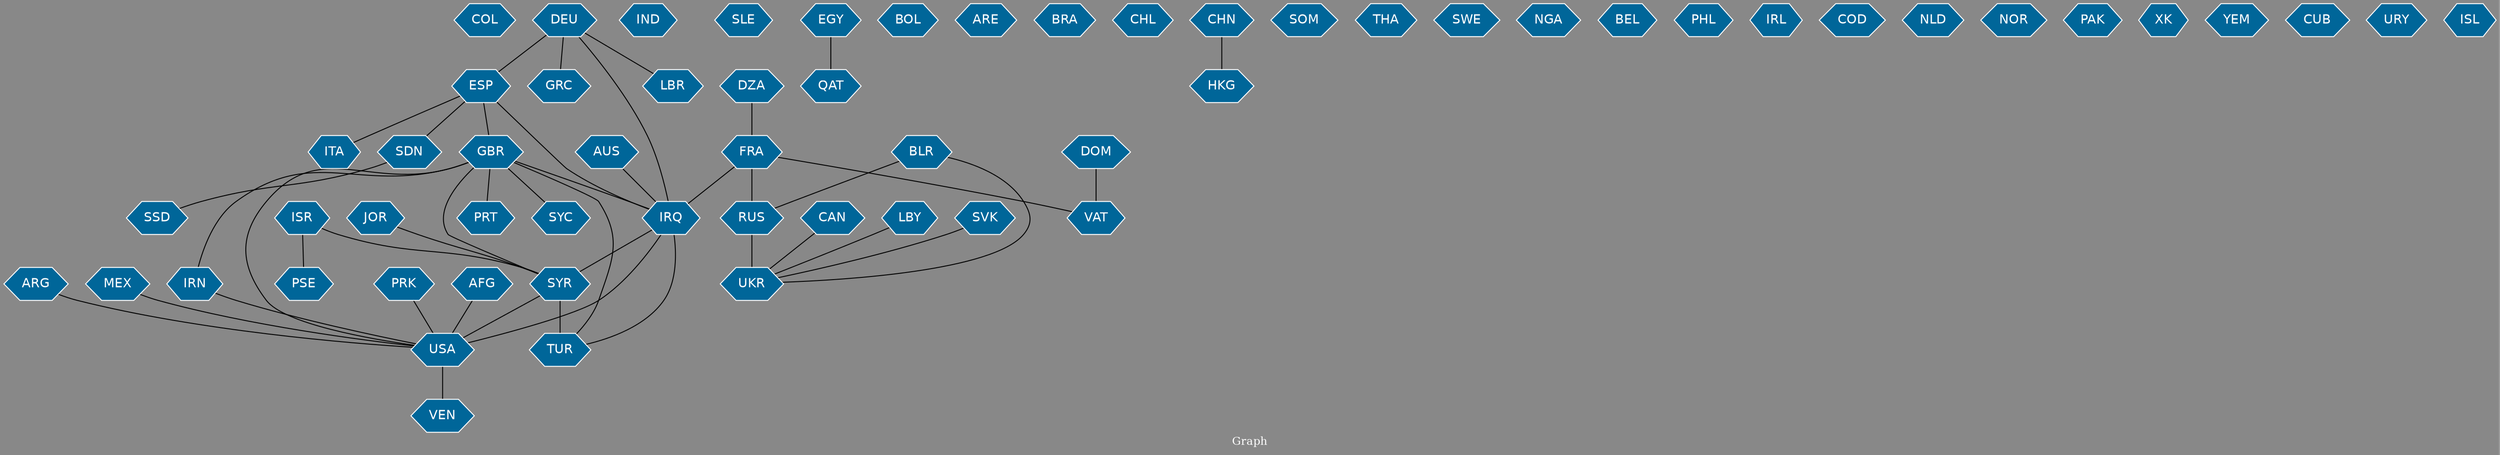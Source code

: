 // Countries together in item graph
graph {
	graph [bgcolor="#888888" fontcolor=white fontsize=12 label="Graph" outputorder=edgesfirst overlap=prism]
	node [color=white fillcolor="#006699" fontcolor=white fontname=Helvetica shape=hexagon style=filled]
	edge [arrowhead=open color=black fontcolor=white fontname=Courier fontsize=12]
		COL [label=COL]
		GBR [label=GBR]
		IND [label=IND]
		ARG [label=ARG]
		IRQ [label=IRQ]
		DEU [label=DEU]
		SYR [label=SYR]
		UKR [label=UKR]
		CAN [label=CAN]
		PRK [label=PRK]
		USA [label=USA]
		TUR [label=TUR]
		GRC [label=GRC]
		SLE [label=SLE]
		FRA [label=FRA]
		MEX [label=MEX]
		QAT [label=QAT]
		JOR [label=JOR]
		RUS [label=RUS]
		BOL [label=BOL]
		AFG [label=AFG]
		ARE [label=ARE]
		ESP [label=ESP]
		ITA [label=ITA]
		LBY [label=LBY]
		BRA [label=BRA]
		CHL [label=CHL]
		DZA [label=DZA]
		IRN [label=IRN]
		VAT [label=VAT]
		EGY [label=EGY]
		SSD [label=SSD]
		SDN [label=SDN]
		PRT [label=PRT]
		CHN [label=CHN]
		SYC [label=SYC]
		SVK [label=SVK]
		ISR [label=ISR]
		VEN [label=VEN]
		SOM [label=SOM]
		THA [label=THA]
		PSE [label=PSE]
		SWE [label=SWE]
		NGA [label=NGA]
		BEL [label=BEL]
		AUS [label=AUS]
		PHL [label=PHL]
		IRL [label=IRL]
		COD [label=COD]
		NLD [label=NLD]
		NOR [label=NOR]
		PAK [label=PAK]
		XK [label=XK]
		HKG [label=HKG]
		YEM [label=YEM]
		CUB [label=CUB]
		BLR [label=BLR]
		LBR [label=LBR]
		URY [label=URY]
		DOM [label=DOM]
		ISL [label=ISL]
			SYR -- USA [weight=2]
			ESP -- ITA [weight=1]
			ISR -- PSE [weight=5]
			SYR -- TUR [weight=6]
			EGY -- QAT [weight=1]
			GBR -- SYC [weight=2]
			ISR -- SYR [weight=1]
			ARG -- USA [weight=1]
			IRQ -- USA [weight=4]
			CAN -- UKR [weight=1]
			GBR -- IRN [weight=1]
			LBY -- UKR [weight=1]
			FRA -- IRQ [weight=6]
			BLR -- RUS [weight=1]
			FRA -- VAT [weight=1]
			GBR -- TUR [weight=2]
			DOM -- VAT [weight=1]
			JOR -- SYR [weight=1]
			AUS -- IRQ [weight=1]
			DEU -- IRQ [weight=1]
			GBR -- PRT [weight=1]
			DZA -- FRA [weight=7]
			AFG -- USA [weight=1]
			MEX -- USA [weight=1]
			BLR -- UKR [weight=1]
			ESP -- SDN [weight=1]
			DEU -- LBR [weight=1]
			SVK -- UKR [weight=1]
			RUS -- UKR [weight=7]
			IRQ -- SYR [weight=4]
			FRA -- RUS [weight=2]
			IRN -- USA [weight=1]
			DEU -- GRC [weight=1]
			SDN -- SSD [weight=1]
			ESP -- IRQ [weight=1]
			ESP -- GBR [weight=3]
			PRK -- USA [weight=2]
			IRQ -- TUR [weight=2]
			DEU -- ESP [weight=1]
			GBR -- IRQ [weight=7]
			GBR -- USA [weight=2]
			GBR -- SYR [weight=3]
			CHN -- HKG [weight=1]
			USA -- VEN [weight=1]
}